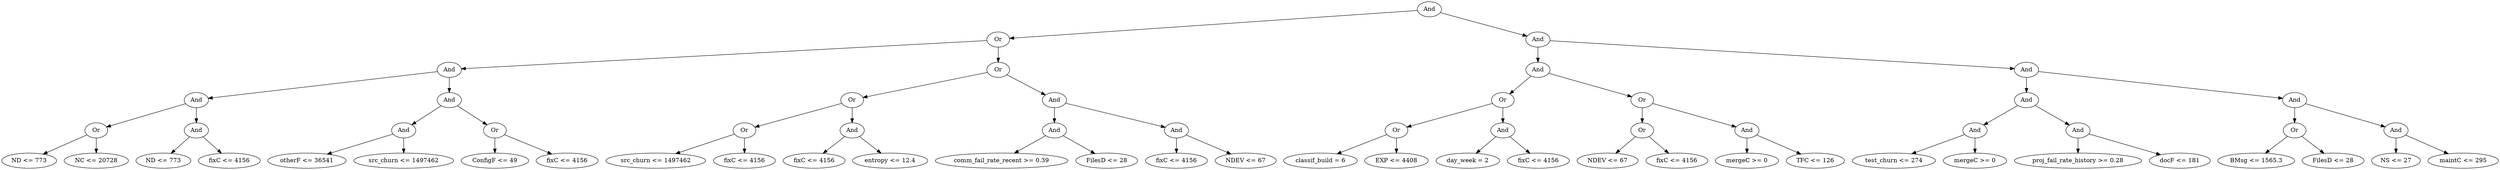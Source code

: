 digraph G {
	graph [bb="0,0,4860.6,396",
		dpi=78
	];
	node [label="\N"];
	1	 [height=0.5,
		label=And,
		pos="2569,378",
		width=0.75];
	2	 [height=0.5,
		label=Or,
		pos="1932,306",
		width=0.75];
	1 -> 2	 [pos="e,1958.7,309.93 2542.4,374.08 2442,363.04 2085,323.81 1968.8,311.05"];
	3	 [height=0.5,
		label=And,
		pos="3063,306",
		width=0.75];
	1 -> 3	 [pos="e,3036.8,310.71 2595.2,373.29 2677.7,361.6 2932.1,325.55 3026.9,312.12"];
	4	 [height=0.5,
		label=And,
		pos="867,234",
		width=0.75];
	2 -> 4	 [pos="e,893.78,236.76 1905.1,303.23 1760.2,293.71 1071.5,248.44 903.84,237.42"];
	5	 [height=0.5,
		label=Or,
		pos="1932,234",
		width=0.75];
	2 -> 5	 [pos="e,1932,252.1 1932,287.7 1932,279.98 1932,270.71 1932,262.11"];
	8	 [height=0.5,
		label=And,
		pos="379,162",
		width=0.75];
	4 -> 8	 [pos="e,405.07,166.74 840.76,229.24 759.07,217.52 509.17,181.67 415.21,168.2"];
	9	 [height=0.5,
		label=And,
		pos="867,162",
		width=0.75];
	4 -> 9	 [pos="e,867,180.1 867,215.7 867,207.98 867,198.71 867,190.11"];
	16	 [height=0.5,
		label=Or,
		pos="183,90",
		width=0.75];
	8 -> 16	 [pos="e,206.22,99.294 355.74,152.7 320.97,140.28 255.28,116.81 215.69,102.68"];
	17	 [height=0.5,
		label=And,
		pos="379,90",
		width=0.75];
	8 -> 17	 [pos="e,379,108.1 379,143.7 379,135.98 379,126.71 379,118.11"];
	32	 [height=0.5,
		label="ND <= 773",
		pos="51.995,18",
		width=1.4443];
	16 -> 32	 [pos="e,79.139,33.504 162.53,78.063 142.62,67.424 111.95,51.038 87.968,38.222"];
	33	 [height=0.5,
		label="NC <= 20728",
		pos="183,18",
		width=1.6971];
	16 -> 33	 [pos="e,183,36.104 183,71.697 183,63.983 183,54.712 183,46.112"];
	34	 [height=0.5,
		label="ND <= 773",
		pos="314,18",
		width=1.4443];
	17 -> 34	 [pos="e,329.12,35.29 365.21,74.155 356.78,65.072 345.79,53.243 336.16,42.87"];
	35	 [height=0.5,
		label="fixC <= 4156",
		pos="444,18",
		width=1.661];
	17 -> 35	 [pos="e,428.41,35.789 392.78,74.155 401.1,65.2 411.89,53.576 421.42,43.309"];
	18	 [height=0.5,
		label=And,
		pos="778,90",
		width=0.75];
	9 -> 18	 [pos="e,794.96,104.35 850.26,147.83 836.91,137.34 818.03,122.49 802.91,110.6"];
	19	 [height=0.5,
		label=Or,
		pos="955,90",
		width=0.75];
	9 -> 19	 [pos="e,938.38,104.22 883.96,147.5 897.07,137.08 915.41,122.49 930.17,110.75"];
	36	 [height=0.5,
		label="otherF <= 36541",
		pos="594,18",
		width=2.004];
	18 -> 36	 [pos="e,631.95,33.44 755.06,80.276 726.76,69.51 677.92,50.928 641.42,37.042"];
	37	 [height=0.5,
		label="src_churn <= 1497462",
		pos="778,18",
		width=2.5998];
	18 -> 37	 [pos="e,778,36.104 778,71.697 778,63.983 778,54.712 778,46.112"];
	38	 [height=0.5,
		label="ConfigF <= 49",
		pos="955,18",
		width=1.8234];
	19 -> 38	 [pos="e,955,36.104 955,71.697 955,63.983 955,54.712 955,46.112"];
	39	 [height=0.5,
		label="fixC <= 4156",
		pos="1098,18",
		width=1.661];
	19 -> 39	 [pos="e,1068.1,33.641 976.1,78.671 997.85,68.023 1032.3,51.176 1059,38.095"];
	10	 [height=0.5,
		label=Or,
		pos="1651,162",
		width=0.75];
	5 -> 10	 [pos="e,1675.9,169.2 1907.1,226.79 1856.8,214.26 1743,185.93 1685.6,171.62"];
	11	 [height=0.5,
		label=And,
		pos="2039,162",
		width=0.75];
	5 -> 11	 [pos="e,2020.2,175.29 1950.6,220.81 1967.5,209.78 1992.5,193.41 2011.6,180.9"];
	20	 [height=0.5,
		label=Or,
		pos="1440,90",
		width=0.75];
	10 -> 20	 [pos="e,1463.7,98.865 1627.2,153.11 1589.6,140.63 1516.3,116.3 1473.4,102.08"];
	21	 [height=0.5,
		label=And,
		pos="1651,90",
		width=0.75];
	10 -> 21	 [pos="e,1651,108.1 1651,143.7 1651,135.98 1651,126.71 1651,118.11"];
	40	 [height=0.5,
		label="src_churn <= 1497462",
		pos="1269,18",
		width=2.5998];
	20 -> 40	 [pos="e,1307,34.576 1417.6,79.849 1392.1,69.393 1349.6,51.982 1316.5,38.457"];
	41	 [height=0.5,
		label="fixC <= 4156",
		pos="1440,18",
		width=1.661];
	20 -> 41	 [pos="e,1440,36.104 1440,71.697 1440,63.983 1440,54.712 1440,46.112"];
	42	 [height=0.5,
		label="fixC <= 4156",
		pos="1578,18",
		width=1.661];
	21 -> 42	 [pos="e,1595.1,35.354 1636.2,74.834 1626.5,65.551 1613.7,53.193 1602.5,42.464"];
	43	 [height=0.5,
		label="entropy <= 12.4",
		pos="1725,18",
		width=1.9318];
	21 -> 43	 [pos="e,1707.4,35.606 1666,74.834 1675.7,65.616 1688.7,53.366 1700,42.689"];
	22	 [height=0.5,
		label=And,
		pos="2039,90",
		width=0.75];
	11 -> 22	 [pos="e,2039,108.1 2039,143.7 2039,135.98 2039,126.71 2039,118.11"];
	23	 [height=0.5,
		label=And,
		pos="2276,90",
		width=0.75];
	11 -> 23	 [pos="e,2251.7,98.188 2063.5,153.77 2106,141.22 2193.5,115.35 2242,101.05"];
	44	 [height=0.5,
		label="comm_fail_rate_recent >= 0.39",
		pos="1938,18",
		width=3.4844];
	22 -> 44	 [pos="e,1962.3,35.878 2020.9,76.485 2007,66.841 1987.4,53.246 1970.7,41.698"];
	45	 [height=0.5,
		label="FilesD <= 28",
		pos="2140,18",
		width=1.6249];
	22 -> 45	 [pos="e,2117.1,34.846 2057.1,76.485 2071.4,66.573 2091.7,52.488 2108.6,40.741"];
	46	 [height=0.5,
		label="fixC <= 4156",
		pos="2276,18",
		width=1.661];
	23 -> 46	 [pos="e,2276,36.104 2276,71.697 2276,63.983 2276,54.712 2276,46.112"];
	47	 [height=0.5,
		label="NDEV <= 67",
		pos="2414,18",
		width=1.661];
	23 -> 47	 [pos="e,2384.9,33.766 2297,78.369 2317.8,67.775 2350.4,51.268 2375.9,38.346"];
	6	 [height=0.5,
		label=And,
		pos="3063,234",
		width=0.75];
	3 -> 6	 [pos="e,3063,252.1 3063,287.7 3063,279.98 3063,270.71 3063,262.11"];
	7	 [height=0.5,
		label=And,
		pos="3947,234",
		width=0.75];
	3 -> 7	 [pos="e,3920.3,237.12 3089.9,302.87 3217.7,292.75 3762.3,249.63 3909.9,237.93"];
	12	 [height=0.5,
		label=Or,
		pos="2925,162",
		width=0.75];
	6 -> 12	 [pos="e,2946.2,173.73 3042,222.37 3018.9,210.65 2981.6,191.7 2955.3,178.37"];
	13	 [height=0.5,
		label=Or,
		pos="3202,162",
		width=0.75];
	6 -> 13	 [pos="e,3181,173.55 3083.8,222.52 3107.1,210.77 3145.2,191.6 3171.8,178.2"];
	24	 [height=0.5,
		label=Or,
		pos="2714,90",
		width=0.75];
	12 -> 24	 [pos="e,2737.7,98.865 2901.2,153.11 2863.6,140.63 2790.3,116.3 2747.4,102.08"];
	25	 [height=0.5,
		label=And,
		pos="2925,90",
		width=0.75];
	12 -> 25	 [pos="e,2925,108.1 2925,143.7 2925,135.98 2925,126.71 2925,118.11"];
	48	 [height=0.5,
		label="classif_build = 6",
		pos="2563,18",
		width=1.9859];
	24 -> 48	 [pos="e,2595.7,34.166 2692.4,78.971 2669.6,68.442 2633.4,51.622 2605,38.471"];
	49	 [height=0.5,
		label="EXP <= 4408",
		pos="2714,18",
		width=1.6971];
	24 -> 49	 [pos="e,2714,36.104 2714,71.697 2714,63.983 2714,54.712 2714,46.112"];
	50	 [height=0.5,
		label="day_week = 2",
		pos="2855,18",
		width=1.7151];
	25 -> 50	 [pos="e,2871.4,35.448 2910.5,74.496 2901.3,65.344 2889.3,53.306 2878.8,42.781"];
	51	 [height=0.5,
		label="fixC <= 4156",
		pos="2995,18",
		width=1.661];
	25 -> 51	 [pos="e,2978.5,35.448 2939.5,74.496 2948.7,65.344 2960.7,53.306 2971.2,42.781"];
	26	 [height=0.5,
		label=Or,
		pos="3202,90",
		width=0.75];
	13 -> 26	 [pos="e,3202,108.1 3202,143.7 3202,135.98 3202,126.71 3202,118.11"];
	27	 [height=0.5,
		label=And,
		pos="3408,90",
		width=0.75];
	13 -> 27	 [pos="e,3384.3,99.044 3225.6,152.97 3262.2,140.53 3332.8,116.55 3374.6,102.35"];
	52	 [height=0.5,
		label="NDEV <= 67",
		pos="3133,18",
		width=1.661];
	26 -> 52	 [pos="e,3149.2,35.448 3187.7,74.496 3178.7,65.344 3166.8,53.306 3156.4,42.781"];
	53	 [height=0.5,
		label="fixC <= 4156",
		pos="3271,18",
		width=1.661];
	26 -> 53	 [pos="e,3254.8,35.448 3216.3,74.496 3225.3,65.344 3237.2,53.306 3247.6,42.781"];
	54	 [height=0.5,
		label="mergeC >= 0",
		pos="3408,18",
		width=1.6429];
	27 -> 54	 [pos="e,3408,36.104 3408,71.697 3408,63.983 3408,54.712 3408,46.112"];
	55	 [height=0.5,
		label="TFC <= 126",
		pos="3542,18",
		width=1.5887];
	27 -> 55	 [pos="e,3513.6,33.827 3428.6,78.216 3448.8,67.674 3480,51.383 3504.6,38.555"];
	14	 [height=0.5,
		label=And,
		pos="3947,162",
		width=0.75];
	7 -> 14	 [pos="e,3947,180.1 3947,215.7 3947,207.98 3947,198.71 3947,190.11"];
	15	 [height=0.5,
		label=And,
		pos="4467,162",
		width=0.75];
	7 -> 15	 [pos="e,4440.8,166.53 3973.1,229.48 4058.9,217.94 4331.7,181.21 4430.7,167.89"];
	28	 [height=0.5,
		label=And,
		pos="3849,90",
		width=0.75];
	14 -> 28	 [pos="e,3866.9,103.76 3929,148.16 3914,137.41 3892.3,121.91 3875.3,109.76"];
	29	 [height=0.5,
		label=And,
		pos="4046,90",
		width=0.75];
	14 -> 29	 [pos="e,4028,103.76 3965.2,148.16 3980.4,137.41 4002.3,121.91 4019.5,109.76"];
	56	 [height=0.5,
		label="test_churn <= 274",
		pos="3695,18",
		width=2.1484];
	28 -> 56	 [pos="e,3728.5,34.234 3827.3,79.119 3804.1,68.577 3766.7,51.609 3737.6,38.384"];
	57	 [height=0.5,
		label="mergeC >= 0",
		pos="3849,18",
		width=1.6429];
	28 -> 57	 [pos="e,3849,36.104 3849,71.697 3849,63.983 3849,54.712 3849,46.112"];
	58	 [height=0.5,
		label="proj_fail_rate_history >= 0.28",
		pos="4046,18",
		width=3.34];
	29 -> 58	 [pos="e,4046,36.104 4046,71.697 4046,63.983 4046,54.712 4046,46.112"];
	59	 [height=0.5,
		label="docF <= 181",
		pos="4243,18",
		width=1.6429];
	29 -> 59	 [pos="e,4205.9,32.185 4069.4,80.695 4100.5,69.621 4156.4,49.768 4196.4,35.573"];
	30	 [height=0.5,
		label=Or,
		pos="4467,90",
		width=0.75];
	15 -> 30	 [pos="e,4467,108.1 4467,143.7 4467,135.98 4467,126.71 4467,118.11"];
	31	 [height=0.5,
		label=And,
		pos="4665,90",
		width=0.75];
	15 -> 31	 [pos="e,4641.5,99.294 4490.5,152.7 4525.6,140.28 4592,116.81 4632,102.68"];
	60	 [height=0.5,
		label="BMsg <= 1565.3",
		pos="4393,18",
		width=2.022];
	30 -> 60	 [pos="e,4410.5,35.606 4452,74.834 4442.3,65.616 4429.3,53.366 4418,42.689"];
	61	 [height=0.5,
		label="FilesD <= 28",
		pos="4542,18",
		width=1.6249];
	30 -> 61	 [pos="e,4524.5,35.354 4482.2,74.834 4492.1,65.551 4505.4,53.193 4516.9,42.464"];
	62	 [height=0.5,
		label="NS <= 27",
		pos="4665,18",
		width=1.2999];
	31 -> 62	 [pos="e,4665,36.104 4665,71.697 4665,63.983 4665,54.712 4665,46.112"];
	63	 [height=0.5,
		label="maintC <= 295",
		pos="4795,18",
		width=1.8234];
	31 -> 63	 [pos="e,4766.6,34.275 4685.3,78.063 4704.6,67.675 4734.1,51.807 4757.6,39.133"];
}
